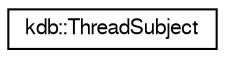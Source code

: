 digraph "Graphical Class Hierarchy"
{
  edge [fontname="FreeSans",fontsize="10",labelfontname="FreeSans",labelfontsize="10"];
  node [fontname="FreeSans",fontsize="10",shape=record];
  rankdir="LR";
  Node1 [label="kdb::ThreadSubject",height=0.2,width=0.4,color="black", fillcolor="white", style="filled",URL="$classkdb_1_1ThreadSubject.html",tooltip="Subject from Observer pattern for ThreadContext."];
}
